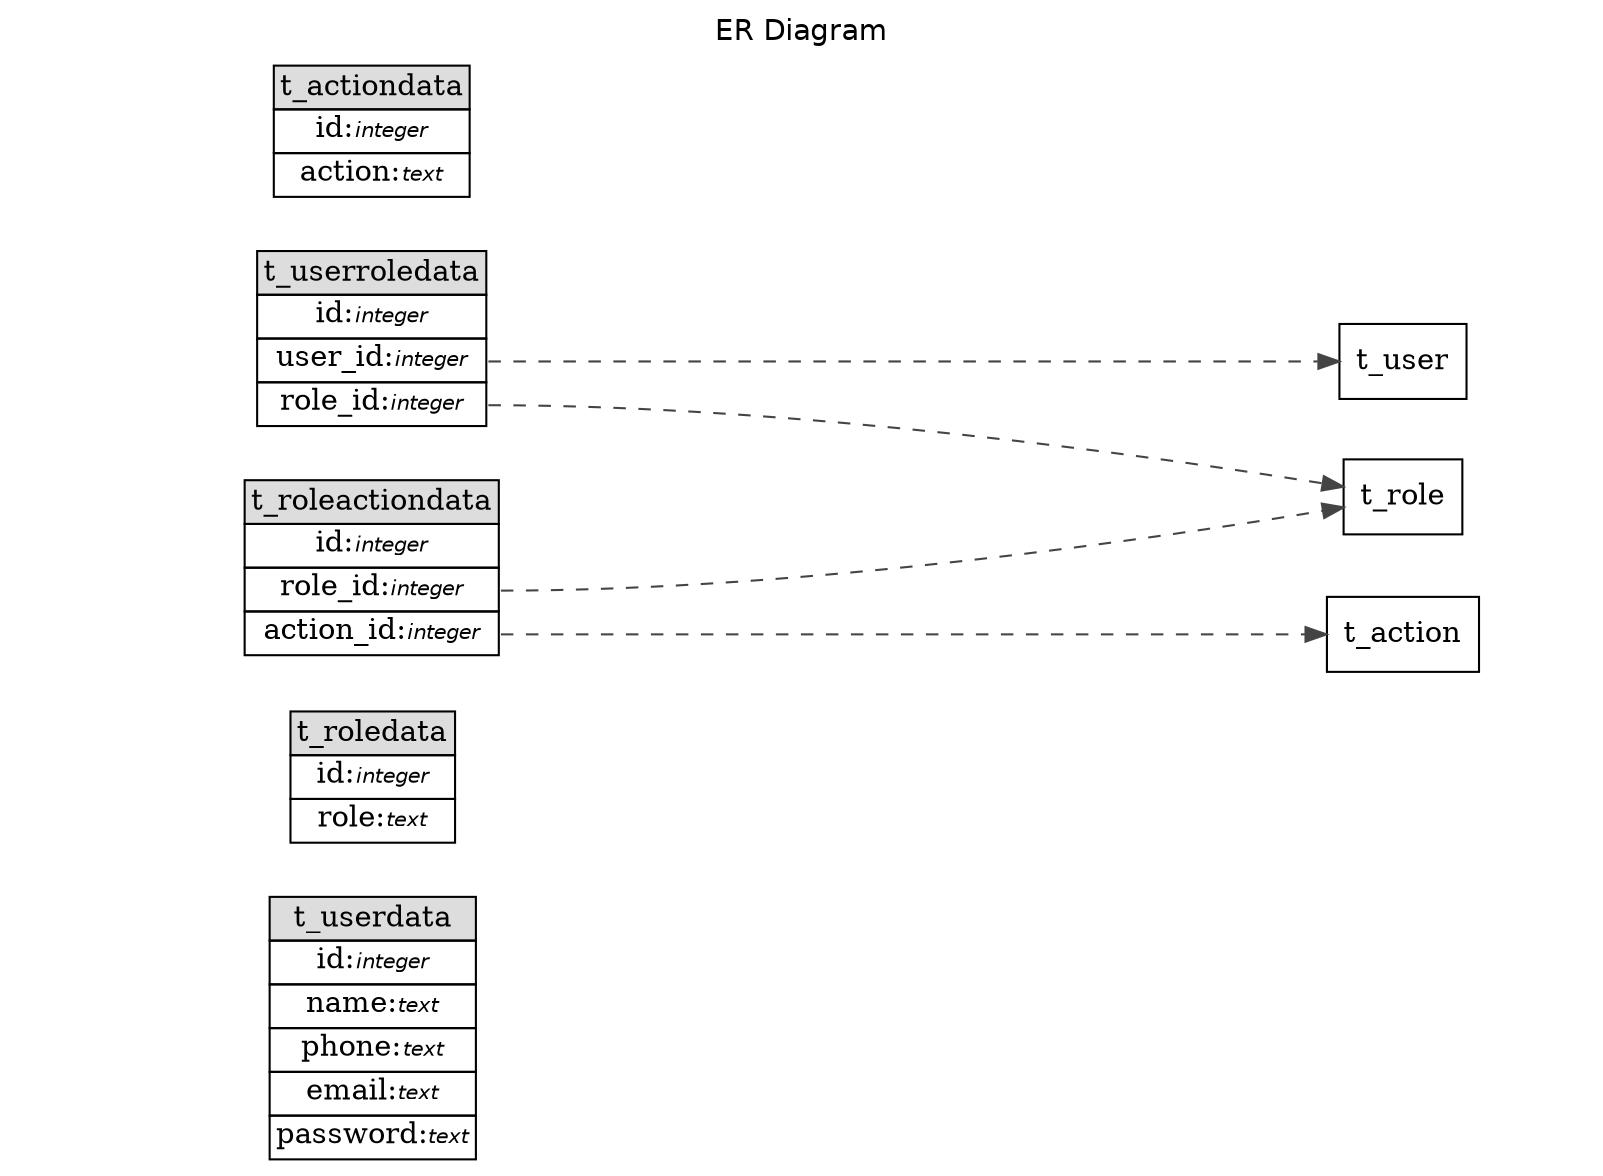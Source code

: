 digraph "Database Structure" {
		label = "ER Diagram";
		labelloc = t;
		compound = true;
		node [ shape = record ];
		fontname = "Helvetica";
		ranksep = 1.25;
		ratio = 0.7;
		rankdir = LR;
		
		subgraph "table_t_userdata" {
			node [ shape = "plaintext" ]
			"t_userdata" [ label=<
				<TABLE BORDER="0" CELLSPACING="0" CELLBORDER="1">
				<TR><TD COLSPAN="3" BGCOLOR="#DDDDDD">t_userdata</TD></TR>
				
				<TR><TD COLSPAN="3" PORT="id">id:<FONT FACE="Helvetica-Oblique" POINT-SIZE="10">integer</FONT></TD></TR>
	
				<TR><TD COLSPAN="3" PORT="name">name:<FONT FACE="Helvetica-Oblique" POINT-SIZE="10">text</FONT></TD></TR>
	
				<TR><TD COLSPAN="3" PORT="phone">phone:<FONT FACE="Helvetica-Oblique" POINT-SIZE="10">text</FONT></TD></TR>
	
				<TR><TD COLSPAN="3" PORT="email">email:<FONT FACE="Helvetica-Oblique" POINT-SIZE="10">text</FONT></TD></TR>
	
				<TR><TD COLSPAN="3" PORT="password">password:<FONT FACE="Helvetica-Oblique" POINT-SIZE="10">text</FONT></TD></TR>
	
				</TABLE>>
	 
			]
		}
			
		subgraph "table_t_roledata" {
			node [ shape = "plaintext" ]
			"t_roledata" [ label=<
				<TABLE BORDER="0" CELLSPACING="0" CELLBORDER="1">
				<TR><TD COLSPAN="3" BGCOLOR="#DDDDDD">t_roledata</TD></TR>
				
				<TR><TD COLSPAN="3" PORT="id">id:<FONT FACE="Helvetica-Oblique" POINT-SIZE="10">integer</FONT></TD></TR>
	
				<TR><TD COLSPAN="3" PORT="role">role:<FONT FACE="Helvetica-Oblique" POINT-SIZE="10">text</FONT></TD></TR>
	
				</TABLE>>
	 
			]
		}
			
		subgraph "table_t_userroledata" {
			node [ shape = "plaintext" ]
			"t_userroledata" [ label=<
				<TABLE BORDER="0" CELLSPACING="0" CELLBORDER="1">
				<TR><TD COLSPAN="3" BGCOLOR="#DDDDDD">t_userroledata</TD></TR>
				
				<TR><TD COLSPAN="3" PORT="id">id:<FONT FACE="Helvetica-Oblique" POINT-SIZE="10">integer</FONT></TD></TR>
	
				<TR><TD COLSPAN="3" PORT="user_id">user_id:<FONT FACE="Helvetica-Oblique" POINT-SIZE="10">integer</FONT></TD></TR>
	
				<TR><TD COLSPAN="3" PORT="role_id">role_id:<FONT FACE="Helvetica-Oblique" POINT-SIZE="10">integer</FONT></TD></TR>
	
				</TABLE>>
	 
			]
		}
			
		subgraph "table_t_actiondata" {
			node [ shape = "plaintext" ]
			"t_actiondata" [ label=<
				<TABLE BORDER="0" CELLSPACING="0" CELLBORDER="1">
				<TR><TD COLSPAN="3" BGCOLOR="#DDDDDD">t_actiondata</TD></TR>
				
				<TR><TD COLSPAN="3" PORT="id">id:<FONT FACE="Helvetica-Oblique" POINT-SIZE="10">integer</FONT></TD></TR>
	
				<TR><TD COLSPAN="3" PORT="action">action:<FONT FACE="Helvetica-Oblique" POINT-SIZE="10">text</FONT></TD></TR>
	
				</TABLE>>
	 
			]
		}
			
		subgraph "table_t_roleactiondata" {
			node [ shape = "plaintext" ]
			"t_roleactiondata" [ label=<
				<TABLE BORDER="0" CELLSPACING="0" CELLBORDER="1">
				<TR><TD COLSPAN="3" BGCOLOR="#DDDDDD">t_roleactiondata</TD></TR>
				
				<TR><TD COLSPAN="3" PORT="id">id:<FONT FACE="Helvetica-Oblique" POINT-SIZE="10">integer</FONT></TD></TR>
	
				<TR><TD COLSPAN="3" PORT="role_id">role_id:<FONT FACE="Helvetica-Oblique" POINT-SIZE="10">integer</FONT></TD></TR>
	
				<TR><TD COLSPAN="3" PORT="action_id">action_id:<FONT FACE="Helvetica-Oblique" POINT-SIZE="10">integer</FONT></TD></TR>
	
				</TABLE>>
	 
			]
		}
			
		edge [ arrowtail=normal, style=dashed, color="#444444" ]
	
		
		t_userroledata:user_id -> t_user:id
	
		t_userroledata:role_id -> t_role:id
	
		t_roleactiondata:role_id -> t_role:id
	
		t_roleactiondata:action_id -> t_action:id
	
	}